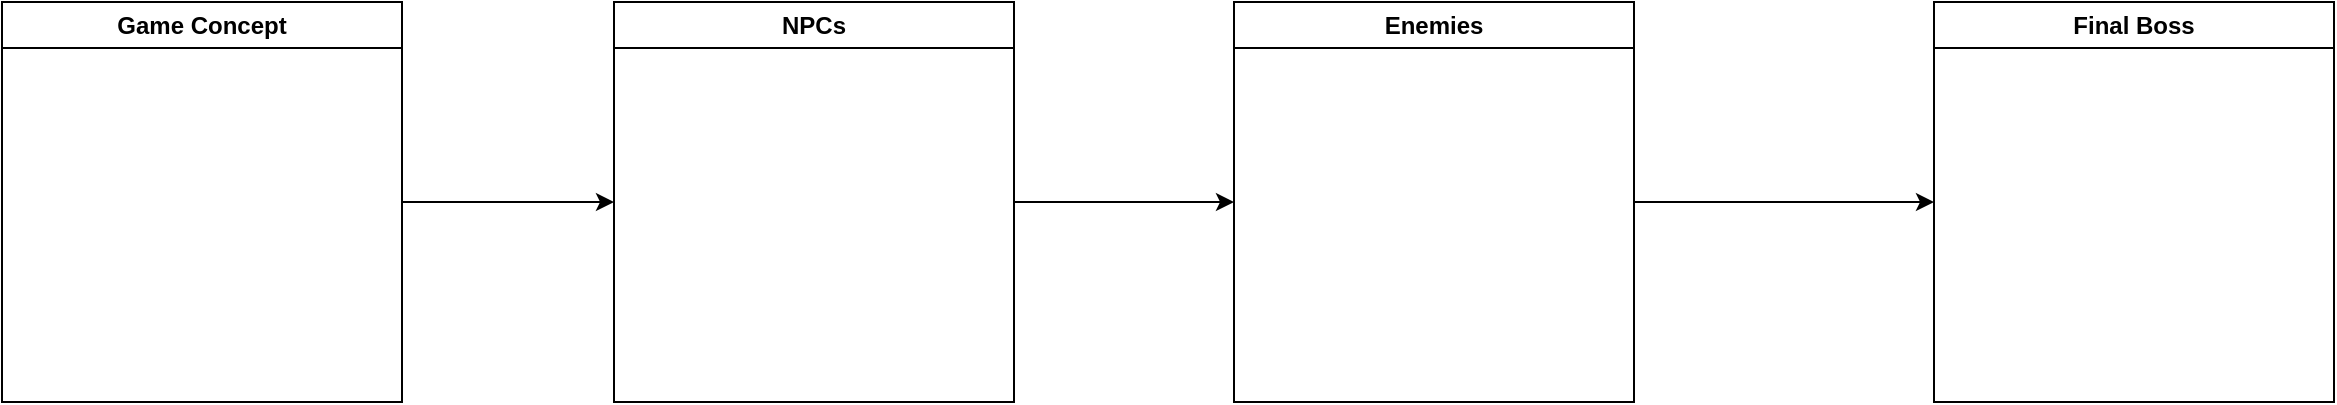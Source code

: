 <mxfile version="26.0.8">
  <diagram name="Seite-1" id="0tFSaFgLIQJUnRAH4D72">
    <mxGraphModel dx="1393" dy="788" grid="1" gridSize="10" guides="1" tooltips="1" connect="1" arrows="1" fold="1" page="1" pageScale="1" pageWidth="827" pageHeight="1169" math="0" shadow="0">
      <root>
        <mxCell id="0" />
        <mxCell id="1" parent="0" />
        <mxCell id="QtU2MP5qu0Tz3i0OQdQM-3" style="edgeStyle=orthogonalEdgeStyle;rounded=0;orthogonalLoop=1;jettySize=auto;html=1;exitX=1;exitY=0.5;exitDx=0;exitDy=0;entryX=0;entryY=0.5;entryDx=0;entryDy=0;" edge="1" parent="1" source="QtU2MP5qu0Tz3i0OQdQM-1" target="QtU2MP5qu0Tz3i0OQdQM-2">
          <mxGeometry relative="1" as="geometry" />
        </mxCell>
        <mxCell id="QtU2MP5qu0Tz3i0OQdQM-1" value="Game Concept" style="swimlane;whiteSpace=wrap;html=1;" vertex="1" parent="1">
          <mxGeometry x="314" y="585" width="200" height="200" as="geometry" />
        </mxCell>
        <mxCell id="QtU2MP5qu0Tz3i0OQdQM-5" style="edgeStyle=orthogonalEdgeStyle;rounded=0;orthogonalLoop=1;jettySize=auto;html=1;entryX=0;entryY=0.5;entryDx=0;entryDy=0;" edge="1" parent="1" source="QtU2MP5qu0Tz3i0OQdQM-2" target="QtU2MP5qu0Tz3i0OQdQM-4">
          <mxGeometry relative="1" as="geometry" />
        </mxCell>
        <mxCell id="QtU2MP5qu0Tz3i0OQdQM-2" value="NPCs" style="swimlane;whiteSpace=wrap;html=1;" vertex="1" parent="1">
          <mxGeometry x="620" y="585" width="200" height="200" as="geometry" />
        </mxCell>
        <mxCell id="QtU2MP5qu0Tz3i0OQdQM-7" style="edgeStyle=orthogonalEdgeStyle;rounded=0;orthogonalLoop=1;jettySize=auto;html=1;entryX=0;entryY=0.5;entryDx=0;entryDy=0;" edge="1" parent="1" source="QtU2MP5qu0Tz3i0OQdQM-4" target="QtU2MP5qu0Tz3i0OQdQM-6">
          <mxGeometry relative="1" as="geometry" />
        </mxCell>
        <mxCell id="QtU2MP5qu0Tz3i0OQdQM-4" value="Enemies" style="swimlane;whiteSpace=wrap;html=1;" vertex="1" parent="1">
          <mxGeometry x="930" y="585" width="200" height="200" as="geometry" />
        </mxCell>
        <mxCell id="QtU2MP5qu0Tz3i0OQdQM-6" value="Final Boss" style="swimlane;whiteSpace=wrap;html=1;" vertex="1" parent="1">
          <mxGeometry x="1280" y="585" width="200" height="200" as="geometry" />
        </mxCell>
      </root>
    </mxGraphModel>
  </diagram>
</mxfile>
